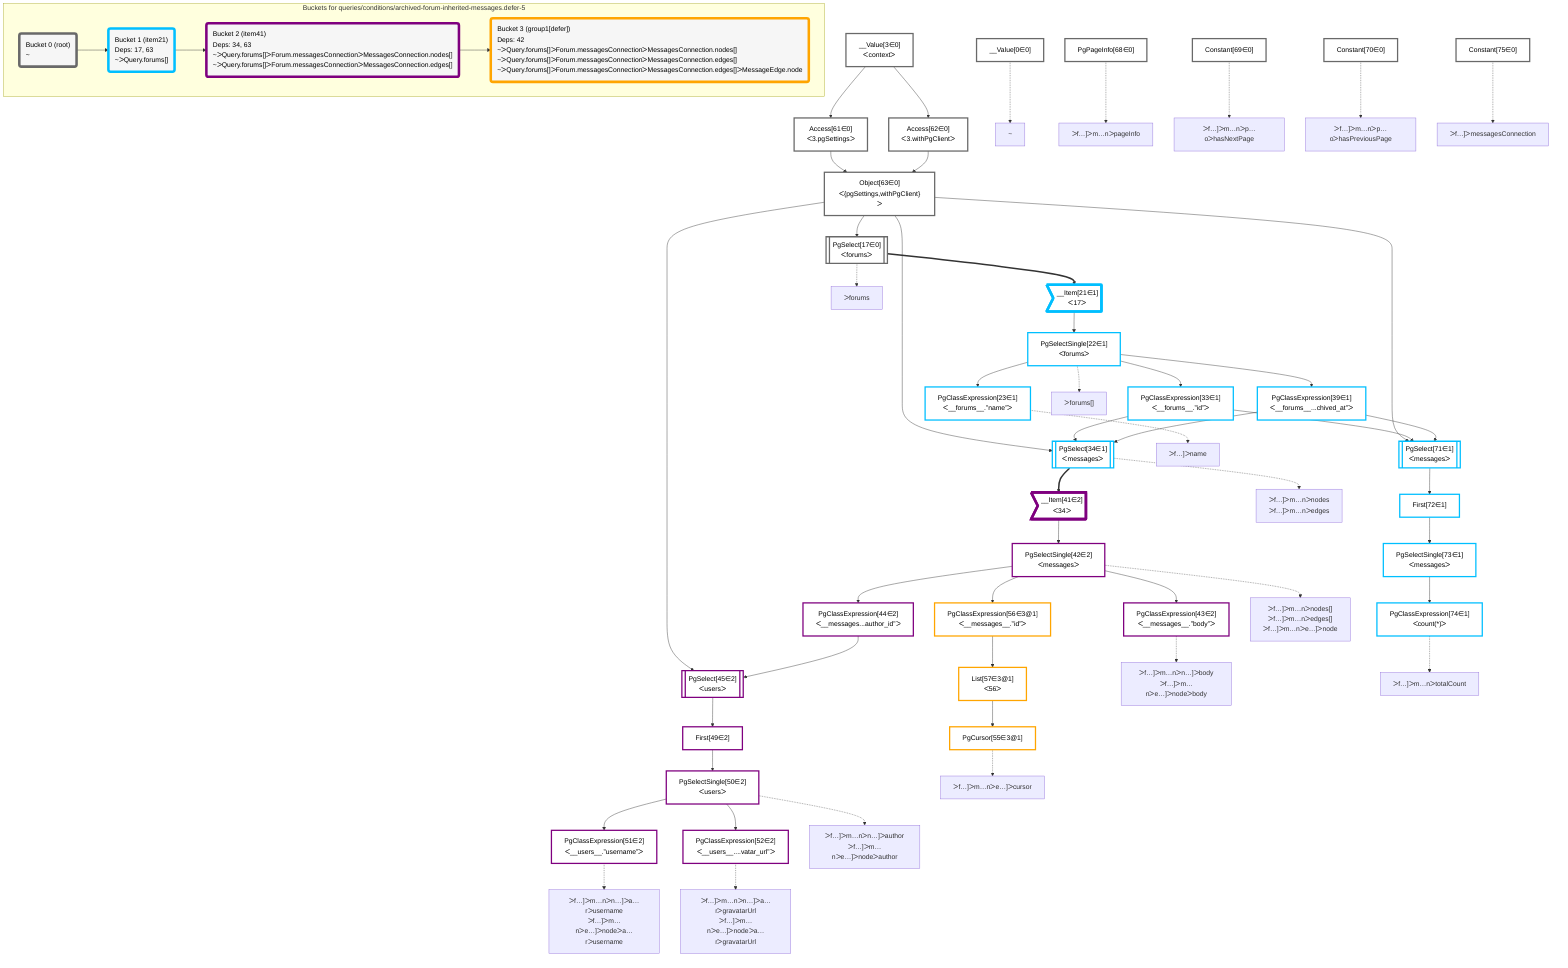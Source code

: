 graph TD
    classDef path fill:#eee,stroke:#000,color:#000
    classDef plan fill:#fff,stroke-width:3px,color:#000
    classDef itemplan fill:#fff,stroke-width:6px,color:#000
    classDef sideeffectplan fill:#f00,stroke-width:6px,color:#000
    classDef bucket fill:#f6f6f6,color:#000,stroke-width:6px,text-align:left


    %% define plans
    __Value0["__Value[0∈0]"]:::plan
    __Value3["__Value[3∈0]<br />ᐸcontextᐳ"]:::plan
    Access61["Access[61∈0]<br />ᐸ3.pgSettingsᐳ"]:::plan
    Access62["Access[62∈0]<br />ᐸ3.withPgClientᐳ"]:::plan
    Object63["Object[63∈0]<br />ᐸ{pgSettings,withPgClient}ᐳ"]:::plan
    PgSelect17[["PgSelect[17∈0]<br />ᐸforumsᐳ"]]:::plan
    __Item21>"__Item[21∈1]<br />ᐸ17ᐳ"]:::itemplan
    PgSelectSingle22["PgSelectSingle[22∈1]<br />ᐸforumsᐳ"]:::plan
    PgClassExpression23["PgClassExpression[23∈1]<br />ᐸ__forums__.”name”ᐳ"]:::plan
    PgClassExpression33["PgClassExpression[33∈1]<br />ᐸ__forums__.”id”ᐳ"]:::plan
    PgClassExpression39["PgClassExpression[39∈1]<br />ᐸ__forums__...chived_at”ᐳ"]:::plan
    PgSelect34[["PgSelect[34∈1]<br />ᐸmessagesᐳ"]]:::plan
    Constant75["Constant[75∈0]"]:::plan
    __Item41>"__Item[41∈2]<br />ᐸ34ᐳ"]:::itemplan
    PgSelectSingle42["PgSelectSingle[42∈2]<br />ᐸmessagesᐳ"]:::plan
    PgClassExpression43["PgClassExpression[43∈2]<br />ᐸ__messages__.”body”ᐳ"]:::plan
    PgClassExpression44["PgClassExpression[44∈2]<br />ᐸ__messages...author_id”ᐳ"]:::plan
    PgSelect45[["PgSelect[45∈2]<br />ᐸusersᐳ"]]:::plan
    First49["First[49∈2]"]:::plan
    PgSelectSingle50["PgSelectSingle[50∈2]<br />ᐸusersᐳ"]:::plan
    PgClassExpression51["PgClassExpression[51∈2]<br />ᐸ__users__.”username”ᐳ"]:::plan
    PgClassExpression52["PgClassExpression[52∈2]<br />ᐸ__users__....vatar_url”ᐳ"]:::plan
    PgClassExpression56["PgClassExpression[56∈3@1]<br />ᐸ__messages__.”id”ᐳ"]:::plan
    List57["List[57∈3@1]<br />ᐸ56ᐳ"]:::plan
    PgCursor55["PgCursor[55∈3@1]"]:::plan
    PgPageInfo68["PgPageInfo[68∈0]"]:::plan
    Constant69["Constant[69∈0]"]:::plan
    Constant70["Constant[70∈0]"]:::plan
    PgSelect71[["PgSelect[71∈1]<br />ᐸmessagesᐳ"]]:::plan
    First72["First[72∈1]"]:::plan
    PgSelectSingle73["PgSelectSingle[73∈1]<br />ᐸmessagesᐳ"]:::plan
    PgClassExpression74["PgClassExpression[74∈1]<br />ᐸcount(*)ᐳ"]:::plan

    %% plan dependencies
    __Value3 --> Access61
    __Value3 --> Access62
    Access61 & Access62 --> Object63
    Object63 --> PgSelect17
    PgSelect17 ==> __Item21
    __Item21 --> PgSelectSingle22
    PgSelectSingle22 --> PgClassExpression23
    PgSelectSingle22 --> PgClassExpression33
    PgSelectSingle22 --> PgClassExpression39
    Object63 & PgClassExpression33 & PgClassExpression39 --> PgSelect34
    PgSelect34 ==> __Item41
    __Item41 --> PgSelectSingle42
    PgSelectSingle42 --> PgClassExpression43
    PgSelectSingle42 --> PgClassExpression44
    Object63 & PgClassExpression44 --> PgSelect45
    PgSelect45 --> First49
    First49 --> PgSelectSingle50
    PgSelectSingle50 --> PgClassExpression51
    PgSelectSingle50 --> PgClassExpression52
    PgSelectSingle42 --> PgClassExpression56
    PgClassExpression56 --> List57
    List57 --> PgCursor55
    Object63 & PgClassExpression33 & PgClassExpression39 --> PgSelect71
    PgSelect71 --> First72
    First72 --> PgSelectSingle73
    PgSelectSingle73 --> PgClassExpression74

    %% plan-to-path relationships
    P0["~"]
    __Value0 -.-> P0
    P17["ᐳforums"]
    PgSelect17 -.-> P17
    P22["ᐳforums[]"]
    PgSelectSingle22 -.-> P22
    P23["ᐳf…]ᐳname"]
    PgClassExpression23 -.-> P23
    P34["ᐳf…]ᐳm…nᐳnodes<br />ᐳf…]ᐳm…nᐳedges"]
    PgSelect34 -.-> P34
    P42["ᐳf…]ᐳm…nᐳnodes[]<br />ᐳf…]ᐳm…nᐳedges[]<br />ᐳf…]ᐳm…nᐳe…]ᐳnode"]
    PgSelectSingle42 -.-> P42
    P43["ᐳf…]ᐳm…nᐳn…]ᐳbody<br />ᐳf…]ᐳm…nᐳe…]ᐳnodeᐳbody"]
    PgClassExpression43 -.-> P43
    P50["ᐳf…]ᐳm…nᐳn…]ᐳauthor<br />ᐳf…]ᐳm…nᐳe…]ᐳnodeᐳauthor"]
    PgSelectSingle50 -.-> P50
    P51["ᐳf…]ᐳm…nᐳn…]ᐳa…rᐳusername<br />ᐳf…]ᐳm…nᐳe…]ᐳnodeᐳa…rᐳusername"]
    PgClassExpression51 -.-> P51
    P52["ᐳf…]ᐳm…nᐳn…]ᐳa…rᐳgravatarUrl<br />ᐳf…]ᐳm…nᐳe…]ᐳnodeᐳa…rᐳgravatarUrl"]
    PgClassExpression52 -.-> P52
    P55["ᐳf…]ᐳm…nᐳe…]ᐳcursor"]
    PgCursor55 -.-> P55
    P68["ᐳf…]ᐳm…nᐳpageInfo"]
    PgPageInfo68 -.-> P68
    P69["ᐳf…]ᐳm…nᐳp…oᐳhasNextPage"]
    Constant69 -.-> P69
    P70["ᐳf…]ᐳm…nᐳp…oᐳhasPreviousPage"]
    Constant70 -.-> P70
    P74["ᐳf…]ᐳm…nᐳtotalCount"]
    PgClassExpression74 -.-> P74
    P75["ᐳf…]ᐳmessagesConnection"]
    Constant75 -.-> P75

    subgraph "Buckets for queries/conditions/archived-forum-inherited-messages.defer-5"
    Bucket0("Bucket 0 (root)<br />~"):::bucket
    classDef bucket0 stroke:#696969
    class Bucket0,__Value0,__Value3,PgSelect17,Access61,Access62,Object63,PgPageInfo68,Constant69,Constant70,Constant75 bucket0
    Bucket1("Bucket 1 (item21)<br />Deps: 17, 63<br />~ᐳQuery.forums[]"):::bucket
    classDef bucket1 stroke:#00bfff
    class Bucket1,__Item21,PgSelectSingle22,PgClassExpression23,PgClassExpression33,PgSelect34,PgClassExpression39,PgSelect71,First72,PgSelectSingle73,PgClassExpression74 bucket1
    Bucket2("Bucket 2 (item41)<br />Deps: 34, 63<br />~ᐳQuery.forums[]ᐳForum.messagesConnectionᐳMessagesConnection.nodes[]<br />~ᐳQuery.forums[]ᐳForum.messagesConnectionᐳMessagesConnection.edges[]"):::bucket
    classDef bucket2 stroke:#7f007f
    class Bucket2,__Item41,PgSelectSingle42,PgClassExpression43,PgClassExpression44,PgSelect45,First49,PgSelectSingle50,PgClassExpression51,PgClassExpression52 bucket2
    Bucket3("Bucket 3 (group1[defer])<br />Deps: 42<br />~ᐳQuery.forums[]ᐳForum.messagesConnectionᐳMessagesConnection.nodes[]<br />~ᐳQuery.forums[]ᐳForum.messagesConnectionᐳMessagesConnection.edges[]<br />~ᐳQuery.forums[]ᐳForum.messagesConnectionᐳMessagesConnection.edges[]ᐳMessageEdge.node"):::bucket
    classDef bucket3 stroke:#ffa500
    class Bucket3,PgCursor55,PgClassExpression56,List57 bucket3
    Bucket0 --> Bucket1
    Bucket1 --> Bucket2
    Bucket2 --> Bucket3
    end